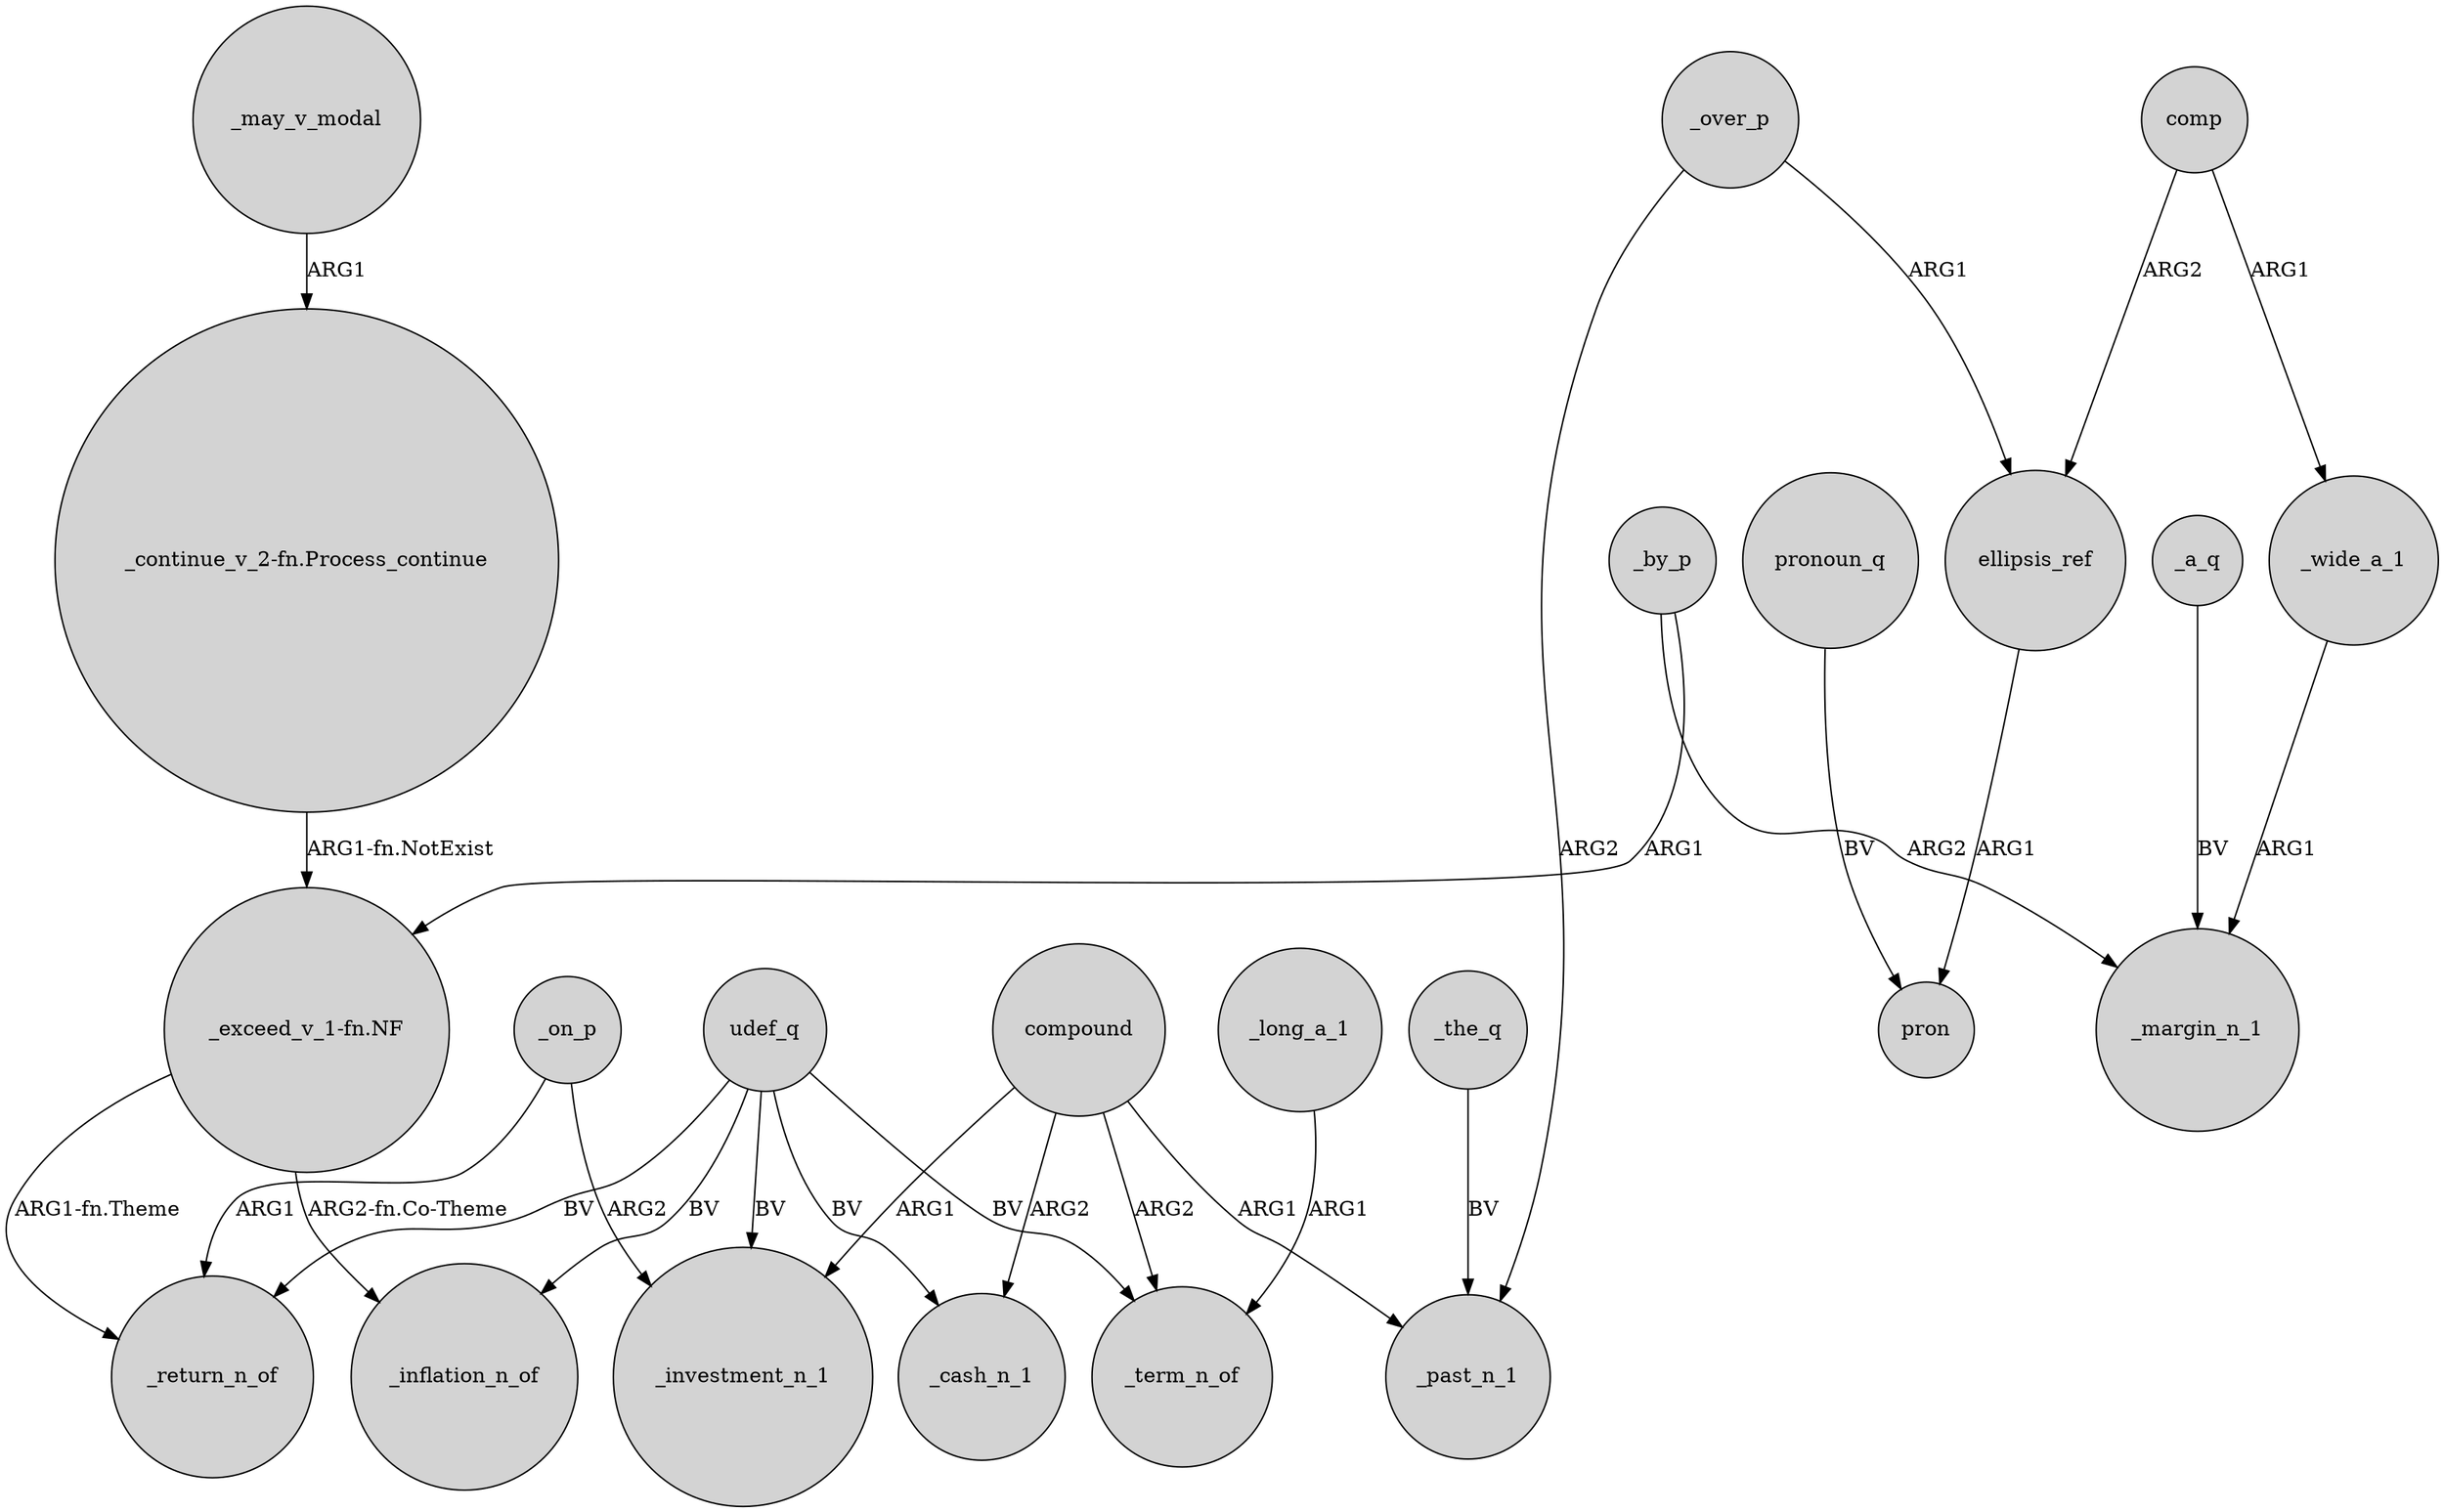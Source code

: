 digraph {
	node [shape=circle style=filled]
	udef_q -> _inflation_n_of [label=BV]
	comp -> ellipsis_ref [label=ARG2]
	_by_p -> "_exceed_v_1-fn.NF" [label=ARG1]
	compound -> _term_n_of [label=ARG2]
	udef_q -> _cash_n_1 [label=BV]
	_on_p -> _investment_n_1 [label=ARG2]
	udef_q -> _return_n_of [label=BV]
	_by_p -> _margin_n_1 [label=ARG2]
	_wide_a_1 -> _margin_n_1 [label=ARG1]
	ellipsis_ref -> pron [label=ARG1]
	_may_v_modal -> "_continue_v_2-fn.Process_continue" [label=ARG1]
	_over_p -> _past_n_1 [label=ARG2]
	"_exceed_v_1-fn.NF" -> _return_n_of [label="ARG1-fn.Theme"]
	compound -> _investment_n_1 [label=ARG1]
	pronoun_q -> pron [label=BV]
	_the_q -> _past_n_1 [label=BV]
	_on_p -> _return_n_of [label=ARG1]
	udef_q -> _term_n_of [label=BV]
	_over_p -> ellipsis_ref [label=ARG1]
	"_continue_v_2-fn.Process_continue" -> "_exceed_v_1-fn.NF" [label="ARG1-fn.NotExist"]
	comp -> _wide_a_1 [label=ARG1]
	udef_q -> _investment_n_1 [label=BV]
	_a_q -> _margin_n_1 [label=BV]
	compound -> _cash_n_1 [label=ARG2]
	"_exceed_v_1-fn.NF" -> _inflation_n_of [label="ARG2-fn.Co-Theme"]
	_long_a_1 -> _term_n_of [label=ARG1]
	compound -> _past_n_1 [label=ARG1]
}
